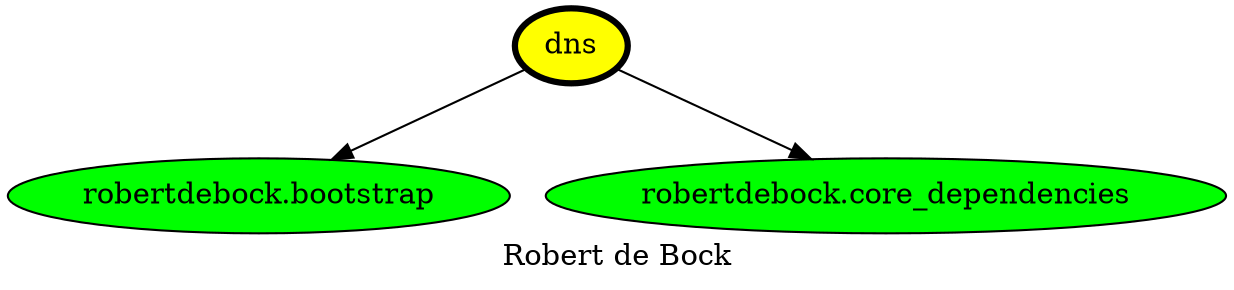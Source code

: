 digraph PhiloDilemma {
  label = "Robert de Bock" ;
  overlap=false
  {
    "dns" [fillcolor=yellow style=filled penwidth=3]
    "robertdebock.bootstrap" [fillcolor=green style=filled]
    "robertdebock.core_dependencies" [fillcolor=green style=filled]
  }
  "dns" -> "robertdebock.bootstrap"
  "dns" -> "robertdebock.core_dependencies"
}
